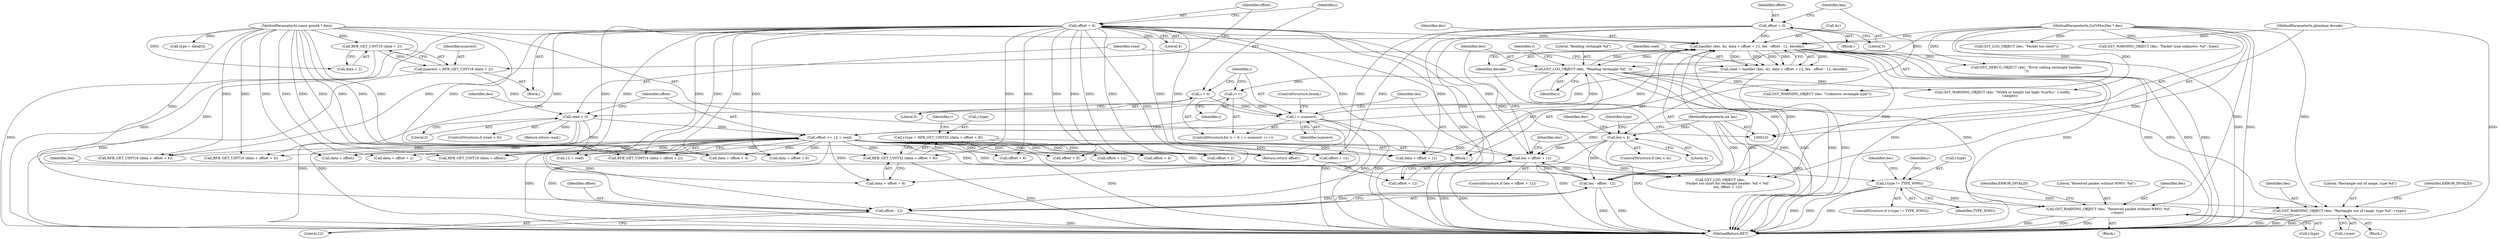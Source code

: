 digraph "0_gstreamer_4cb1bcf1422bbcd79c0f683edb7ee85e3f7a31fe@integer" {
"1000214" [label="(Call,r.type = RFB_GET_UINT32 (data + offset + 8))"];
"1000218" [label="(Call,RFB_GET_UINT32 (data + offset + 8))"];
"1000103" [label="(MethodParameterIn,const guint8 * data)"];
"1000141" [label="(Call,offset = 4)"];
"1000389" [label="(Call,offset += 12 + read)"];
"1000380" [label="(Call,read < 0)"];
"1000362" [label="(Call,read = handler (dec, &r, data + offset + 12, len - offset - 12, decode))"];
"1000364" [label="(Call,handler (dec, &r, data + offset + 12, len - offset - 12, decode))"];
"1000172" [label="(Call,GST_LOG_OBJECT (dec, \"Reading rectangle %d\", i))"];
"1000102" [label="(MethodParameterIn,GstVMncDec * dec)"];
"1000148" [label="(Call,i < numrect)"];
"1000151" [label="(Call,i++)"];
"1000145" [label="(Call,i = 0)"];
"1000133" [label="(Call,numrect = RFB_GET_UINT16 (data + 2))"];
"1000135" [label="(Call,RFB_GET_UINT16 (data + 2))"];
"1000109" [label="(Call,offset = 0)"];
"1000373" [label="(Call,len - offset - 12)"];
"1000113" [label="(Call,len < 4)"];
"1000104" [label="(MethodParameterIn,int len)"];
"1000157" [label="(Call,len < offset + 12)"];
"1000375" [label="(Call,offset - 12)"];
"1000105" [label="(MethodParameterIn,gboolean decode)"];
"1000225" [label="(Call,r.type != TYPE_WMVi)"];
"1000237" [label="(Call,GST_WARNING_OBJECT (dec, \"Received packet without WMVi: %d\",\n                r.type))"];
"1000274" [label="(Call,GST_WARNING_OBJECT (dec, \"Rectangle out of range, type %d\", r.type))"];
"1000365" [label="(Identifier,dec)"];
"1000189" [label="(Call,data + offset + 2)"];
"1000382" [label="(Literal,0)"];
"1000109" [label="(Call,offset = 0)"];
"1000274" [label="(Call,GST_WARNING_OBJECT (dec, \"Rectangle out of range, type %d\", r.type))"];
"1000391" [label="(Call,12 + read)"];
"1000117" [label="(Call,GST_LOG_OBJECT (dec, \"Packet too short\"))"];
"1000199" [label="(Call,data + offset + 4)"];
"1000114" [label="(Identifier,len)"];
"1000375" [label="(Call,offset - 12)"];
"1000402" [label="(Return,return offset;)"];
"1000180" [label="(Call,RFB_GET_UINT16 (data + offset))"];
"1000362" [label="(Call,read = handler (dec, &r, data + offset + 12, len - offset - 12, decode))"];
"1000363" [label="(Identifier,read)"];
"1000191" [label="(Call,offset + 2)"];
"1000376" [label="(Identifier,offset)"];
"1000131" [label="(Block,)"];
"1000377" [label="(Literal,12)"];
"1000175" [label="(Identifier,i)"];
"1000158" [label="(Identifier,len)"];
"1000218" [label="(Call,RFB_GET_UINT32 (data + offset + 8))"];
"1000134" [label="(Identifier,numrect)"];
"1000122" [label="(Call,type = data[0])"];
"1000103" [label="(MethodParameterIn,const guint8 * data)"];
"1000104" [label="(MethodParameterIn,int len)"];
"1000153" [label="(Block,)"];
"1000188" [label="(Call,RFB_GET_UINT16 (data + offset + 2))"];
"1000226" [label="(Call,r.type)"];
"1000277" [label="(Call,r.type)"];
"1000102" [label="(MethodParameterIn,GstVMncDec * dec)"];
"1000136" [label="(Call,data + 2)"];
"1000144" [label="(ControlStructure,for (i = 0; i < numrect; i++))"];
"1000275" [label="(Identifier,dec)"];
"1000174" [label="(Literal,\"Reading rectangle %d\")"];
"1000236" [label="(Block,)"];
"1000178" [label="(Identifier,r)"];
"1000118" [label="(Identifier,dec)"];
"1000173" [label="(Identifier,dec)"];
"1000147" [label="(Literal,0)"];
"1000150" [label="(Identifier,numrect)"];
"1000389" [label="(Call,offset += 12 + read)"];
"1000370" [label="(Call,offset + 12)"];
"1000112" [label="(ControlStructure,if (len < 4))"];
"1000227" [label="(Identifier,r)"];
"1000159" [label="(Call,offset + 12)"];
"1000366" [label="(Call,&r)"];
"1000238" [label="(Identifier,dec)"];
"1000224" [label="(ControlStructure,if (r.type != TYPE_WMVi))"];
"1000172" [label="(Call,GST_LOG_OBJECT (dec, \"Reading rectangle %d\", i))"];
"1000201" [label="(Call,offset + 4)"];
"1000234" [label="(Identifier,dec)"];
"1000209" [label="(Call,data + offset + 6)"];
"1000357" [label="(Call,GST_WARNING_OBJECT (dec, \"Unknown rectangle type\"))"];
"1000164" [label="(Identifier,dec)"];
"1000143" [label="(Literal,4)"];
"1000373" [label="(Call,len - offset - 12)"];
"1000105" [label="(MethodParameterIn,gboolean decode)"];
"1000385" [label="(Identifier,dec)"];
"1000142" [label="(Identifier,offset)"];
"1000368" [label="(Call,data + offset + 12)"];
"1000244" [label="(Identifier,ERROR_INVALID)"];
"1000106" [label="(Block,)"];
"1000221" [label="(Call,offset + 8)"];
"1000151" [label="(Call,i++)"];
"1000237" [label="(Call,GST_WARNING_OBJECT (dec, \"Received packet without WMVi: %d\",\n                r.type))"];
"1000110" [label="(Identifier,offset)"];
"1000115" [label="(Literal,4)"];
"1000380" [label="(Call,read < 0)"];
"1000240" [label="(Call,r.type)"];
"1000133" [label="(Call,numrect = RFB_GET_UINT16 (data + 2))"];
"1000113" [label="(Call,len < 4)"];
"1000141" [label="(Call,offset = 4)"];
"1000396" [label="(Call,GST_WARNING_OBJECT (dec, \"Packet type unknown: %d\", type))"];
"1000379" [label="(ControlStructure,if (read < 0))"];
"1000276" [label="(Literal,\"Rectangle out of range, type %d\")"];
"1000387" [label="(Return,return read;)"];
"1000208" [label="(Call,RFB_GET_UINT16 (data + offset + 6))"];
"1000156" [label="(ControlStructure,if (len < offset + 12))"];
"1000211" [label="(Call,offset + 6)"];
"1000198" [label="(Call,RFB_GET_UINT16 (data + offset + 4))"];
"1000239" [label="(Literal,\"Received packet without WMVi: %d\")"];
"1000214" [label="(Call,r.type = RFB_GET_UINT32 (data + offset + 8))"];
"1000364" [label="(Call,handler (dec, &r, data + offset + 12, len - offset - 12, decode))"];
"1000296" [label="(Call,GST_WARNING_OBJECT (dec, \"Width or height too high: %ux%u\", r.width,\n              r.height))"];
"1000146" [label="(Identifier,i)"];
"1000111" [label="(Literal,0)"];
"1000394" [label="(ControlStructure,break;)"];
"1000219" [label="(Call,data + offset + 8)"];
"1000145" [label="(Call,i = 0)"];
"1000163" [label="(Call,GST_LOG_OBJECT (dec,\n              \"Packet too short for rectangle header: %d < %d\",\n              len, offset + 12))"];
"1000157" [label="(Call,len < offset + 12)"];
"1000167" [label="(Call,offset + 12)"];
"1000225" [label="(Call,r.type != TYPE_WMVi)"];
"1000135" [label="(Call,RFB_GET_UINT16 (data + 2))"];
"1000123" [label="(Identifier,type)"];
"1000152" [label="(Identifier,i)"];
"1000281" [label="(Identifier,ERROR_INVALID)"];
"1000390" [label="(Identifier,offset)"];
"1000149" [label="(Identifier,i)"];
"1000287" [label="(Identifier,r)"];
"1000273" [label="(Block,)"];
"1000378" [label="(Identifier,decode)"];
"1000181" [label="(Call,data + offset)"];
"1000404" [label="(MethodReturn,RET)"];
"1000381" [label="(Identifier,read)"];
"1000384" [label="(Call,GST_DEBUG_OBJECT (dec, \"Error calling rectangle handler\n\"))"];
"1000148" [label="(Call,i < numrect)"];
"1000215" [label="(Call,r.type)"];
"1000229" [label="(Identifier,TYPE_WMVi)"];
"1000374" [label="(Identifier,len)"];
"1000214" -> "1000153"  [label="AST: "];
"1000214" -> "1000218"  [label="CFG: "];
"1000215" -> "1000214"  [label="AST: "];
"1000218" -> "1000214"  [label="AST: "];
"1000227" -> "1000214"  [label="CFG: "];
"1000214" -> "1000404"  [label="DDG: "];
"1000218" -> "1000214"  [label="DDG: "];
"1000214" -> "1000225"  [label="DDG: "];
"1000218" -> "1000219"  [label="CFG: "];
"1000219" -> "1000218"  [label="AST: "];
"1000218" -> "1000404"  [label="DDG: "];
"1000103" -> "1000218"  [label="DDG: "];
"1000141" -> "1000218"  [label="DDG: "];
"1000389" -> "1000218"  [label="DDG: "];
"1000103" -> "1000101"  [label="AST: "];
"1000103" -> "1000404"  [label="DDG: "];
"1000103" -> "1000122"  [label="DDG: "];
"1000103" -> "1000135"  [label="DDG: "];
"1000103" -> "1000136"  [label="DDG: "];
"1000103" -> "1000180"  [label="DDG: "];
"1000103" -> "1000181"  [label="DDG: "];
"1000103" -> "1000188"  [label="DDG: "];
"1000103" -> "1000189"  [label="DDG: "];
"1000103" -> "1000198"  [label="DDG: "];
"1000103" -> "1000199"  [label="DDG: "];
"1000103" -> "1000208"  [label="DDG: "];
"1000103" -> "1000209"  [label="DDG: "];
"1000103" -> "1000219"  [label="DDG: "];
"1000103" -> "1000364"  [label="DDG: "];
"1000103" -> "1000368"  [label="DDG: "];
"1000141" -> "1000131"  [label="AST: "];
"1000141" -> "1000143"  [label="CFG: "];
"1000142" -> "1000141"  [label="AST: "];
"1000143" -> "1000141"  [label="AST: "];
"1000146" -> "1000141"  [label="CFG: "];
"1000141" -> "1000404"  [label="DDG: "];
"1000141" -> "1000157"  [label="DDG: "];
"1000141" -> "1000159"  [label="DDG: "];
"1000141" -> "1000163"  [label="DDG: "];
"1000141" -> "1000167"  [label="DDG: "];
"1000141" -> "1000180"  [label="DDG: "];
"1000141" -> "1000181"  [label="DDG: "];
"1000141" -> "1000188"  [label="DDG: "];
"1000141" -> "1000189"  [label="DDG: "];
"1000141" -> "1000191"  [label="DDG: "];
"1000141" -> "1000198"  [label="DDG: "];
"1000141" -> "1000199"  [label="DDG: "];
"1000141" -> "1000201"  [label="DDG: "];
"1000141" -> "1000208"  [label="DDG: "];
"1000141" -> "1000209"  [label="DDG: "];
"1000141" -> "1000211"  [label="DDG: "];
"1000141" -> "1000219"  [label="DDG: "];
"1000141" -> "1000221"  [label="DDG: "];
"1000141" -> "1000364"  [label="DDG: "];
"1000141" -> "1000368"  [label="DDG: "];
"1000141" -> "1000370"  [label="DDG: "];
"1000141" -> "1000375"  [label="DDG: "];
"1000141" -> "1000402"  [label="DDG: "];
"1000389" -> "1000153"  [label="AST: "];
"1000389" -> "1000391"  [label="CFG: "];
"1000390" -> "1000389"  [label="AST: "];
"1000391" -> "1000389"  [label="AST: "];
"1000152" -> "1000389"  [label="CFG: "];
"1000389" -> "1000404"  [label="DDG: "];
"1000389" -> "1000404"  [label="DDG: "];
"1000389" -> "1000157"  [label="DDG: "];
"1000389" -> "1000159"  [label="DDG: "];
"1000389" -> "1000163"  [label="DDG: "];
"1000389" -> "1000167"  [label="DDG: "];
"1000389" -> "1000180"  [label="DDG: "];
"1000389" -> "1000181"  [label="DDG: "];
"1000389" -> "1000188"  [label="DDG: "];
"1000389" -> "1000189"  [label="DDG: "];
"1000389" -> "1000191"  [label="DDG: "];
"1000389" -> "1000198"  [label="DDG: "];
"1000389" -> "1000199"  [label="DDG: "];
"1000389" -> "1000201"  [label="DDG: "];
"1000389" -> "1000208"  [label="DDG: "];
"1000389" -> "1000209"  [label="DDG: "];
"1000389" -> "1000211"  [label="DDG: "];
"1000389" -> "1000219"  [label="DDG: "];
"1000389" -> "1000221"  [label="DDG: "];
"1000389" -> "1000364"  [label="DDG: "];
"1000389" -> "1000368"  [label="DDG: "];
"1000389" -> "1000370"  [label="DDG: "];
"1000389" -> "1000375"  [label="DDG: "];
"1000380" -> "1000389"  [label="DDG: "];
"1000375" -> "1000389"  [label="DDG: "];
"1000389" -> "1000402"  [label="DDG: "];
"1000380" -> "1000379"  [label="AST: "];
"1000380" -> "1000382"  [label="CFG: "];
"1000381" -> "1000380"  [label="AST: "];
"1000382" -> "1000380"  [label="AST: "];
"1000385" -> "1000380"  [label="CFG: "];
"1000390" -> "1000380"  [label="CFG: "];
"1000380" -> "1000404"  [label="DDG: "];
"1000380" -> "1000404"  [label="DDG: "];
"1000362" -> "1000380"  [label="DDG: "];
"1000380" -> "1000387"  [label="DDG: "];
"1000380" -> "1000391"  [label="DDG: "];
"1000362" -> "1000153"  [label="AST: "];
"1000362" -> "1000364"  [label="CFG: "];
"1000363" -> "1000362"  [label="AST: "];
"1000364" -> "1000362"  [label="AST: "];
"1000381" -> "1000362"  [label="CFG: "];
"1000362" -> "1000404"  [label="DDG: "];
"1000364" -> "1000362"  [label="DDG: "];
"1000364" -> "1000362"  [label="DDG: "];
"1000364" -> "1000362"  [label="DDG: "];
"1000364" -> "1000362"  [label="DDG: "];
"1000364" -> "1000362"  [label="DDG: "];
"1000364" -> "1000378"  [label="CFG: "];
"1000365" -> "1000364"  [label="AST: "];
"1000366" -> "1000364"  [label="AST: "];
"1000368" -> "1000364"  [label="AST: "];
"1000373" -> "1000364"  [label="AST: "];
"1000378" -> "1000364"  [label="AST: "];
"1000364" -> "1000404"  [label="DDG: "];
"1000364" -> "1000404"  [label="DDG: "];
"1000364" -> "1000404"  [label="DDG: "];
"1000364" -> "1000404"  [label="DDG: "];
"1000364" -> "1000404"  [label="DDG: "];
"1000364" -> "1000163"  [label="DDG: "];
"1000364" -> "1000172"  [label="DDG: "];
"1000172" -> "1000364"  [label="DDG: "];
"1000102" -> "1000364"  [label="DDG: "];
"1000109" -> "1000364"  [label="DDG: "];
"1000373" -> "1000364"  [label="DDG: "];
"1000373" -> "1000364"  [label="DDG: "];
"1000105" -> "1000364"  [label="DDG: "];
"1000364" -> "1000384"  [label="DDG: "];
"1000172" -> "1000153"  [label="AST: "];
"1000172" -> "1000175"  [label="CFG: "];
"1000173" -> "1000172"  [label="AST: "];
"1000174" -> "1000172"  [label="AST: "];
"1000175" -> "1000172"  [label="AST: "];
"1000178" -> "1000172"  [label="CFG: "];
"1000172" -> "1000404"  [label="DDG: "];
"1000172" -> "1000404"  [label="DDG: "];
"1000172" -> "1000404"  [label="DDG: "];
"1000172" -> "1000151"  [label="DDG: "];
"1000102" -> "1000172"  [label="DDG: "];
"1000148" -> "1000172"  [label="DDG: "];
"1000172" -> "1000237"  [label="DDG: "];
"1000172" -> "1000274"  [label="DDG: "];
"1000172" -> "1000296"  [label="DDG: "];
"1000172" -> "1000357"  [label="DDG: "];
"1000102" -> "1000101"  [label="AST: "];
"1000102" -> "1000404"  [label="DDG: "];
"1000102" -> "1000117"  [label="DDG: "];
"1000102" -> "1000163"  [label="DDG: "];
"1000102" -> "1000237"  [label="DDG: "];
"1000102" -> "1000274"  [label="DDG: "];
"1000102" -> "1000296"  [label="DDG: "];
"1000102" -> "1000357"  [label="DDG: "];
"1000102" -> "1000384"  [label="DDG: "];
"1000102" -> "1000396"  [label="DDG: "];
"1000148" -> "1000144"  [label="AST: "];
"1000148" -> "1000150"  [label="CFG: "];
"1000149" -> "1000148"  [label="AST: "];
"1000150" -> "1000148"  [label="AST: "];
"1000158" -> "1000148"  [label="CFG: "];
"1000394" -> "1000148"  [label="CFG: "];
"1000148" -> "1000404"  [label="DDG: "];
"1000148" -> "1000404"  [label="DDG: "];
"1000148" -> "1000404"  [label="DDG: "];
"1000151" -> "1000148"  [label="DDG: "];
"1000145" -> "1000148"  [label="DDG: "];
"1000133" -> "1000148"  [label="DDG: "];
"1000151" -> "1000144"  [label="AST: "];
"1000151" -> "1000152"  [label="CFG: "];
"1000152" -> "1000151"  [label="AST: "];
"1000149" -> "1000151"  [label="CFG: "];
"1000145" -> "1000144"  [label="AST: "];
"1000145" -> "1000147"  [label="CFG: "];
"1000146" -> "1000145"  [label="AST: "];
"1000147" -> "1000145"  [label="AST: "];
"1000149" -> "1000145"  [label="CFG: "];
"1000133" -> "1000131"  [label="AST: "];
"1000133" -> "1000135"  [label="CFG: "];
"1000134" -> "1000133"  [label="AST: "];
"1000135" -> "1000133"  [label="AST: "];
"1000142" -> "1000133"  [label="CFG: "];
"1000133" -> "1000404"  [label="DDG: "];
"1000135" -> "1000133"  [label="DDG: "];
"1000135" -> "1000136"  [label="CFG: "];
"1000136" -> "1000135"  [label="AST: "];
"1000135" -> "1000404"  [label="DDG: "];
"1000109" -> "1000106"  [label="AST: "];
"1000109" -> "1000111"  [label="CFG: "];
"1000110" -> "1000109"  [label="AST: "];
"1000111" -> "1000109"  [label="AST: "];
"1000114" -> "1000109"  [label="CFG: "];
"1000109" -> "1000404"  [label="DDG: "];
"1000109" -> "1000368"  [label="DDG: "];
"1000109" -> "1000370"  [label="DDG: "];
"1000109" -> "1000375"  [label="DDG: "];
"1000109" -> "1000402"  [label="DDG: "];
"1000373" -> "1000375"  [label="CFG: "];
"1000374" -> "1000373"  [label="AST: "];
"1000375" -> "1000373"  [label="AST: "];
"1000378" -> "1000373"  [label="CFG: "];
"1000373" -> "1000404"  [label="DDG: "];
"1000373" -> "1000404"  [label="DDG: "];
"1000373" -> "1000157"  [label="DDG: "];
"1000113" -> "1000373"  [label="DDG: "];
"1000157" -> "1000373"  [label="DDG: "];
"1000104" -> "1000373"  [label="DDG: "];
"1000375" -> "1000373"  [label="DDG: "];
"1000375" -> "1000373"  [label="DDG: "];
"1000113" -> "1000112"  [label="AST: "];
"1000113" -> "1000115"  [label="CFG: "];
"1000114" -> "1000113"  [label="AST: "];
"1000115" -> "1000113"  [label="AST: "];
"1000118" -> "1000113"  [label="CFG: "];
"1000123" -> "1000113"  [label="CFG: "];
"1000113" -> "1000404"  [label="DDG: "];
"1000113" -> "1000404"  [label="DDG: "];
"1000104" -> "1000113"  [label="DDG: "];
"1000113" -> "1000157"  [label="DDG: "];
"1000104" -> "1000101"  [label="AST: "];
"1000104" -> "1000404"  [label="DDG: "];
"1000104" -> "1000157"  [label="DDG: "];
"1000104" -> "1000163"  [label="DDG: "];
"1000157" -> "1000156"  [label="AST: "];
"1000157" -> "1000159"  [label="CFG: "];
"1000158" -> "1000157"  [label="AST: "];
"1000159" -> "1000157"  [label="AST: "];
"1000164" -> "1000157"  [label="CFG: "];
"1000173" -> "1000157"  [label="CFG: "];
"1000157" -> "1000404"  [label="DDG: "];
"1000157" -> "1000404"  [label="DDG: "];
"1000157" -> "1000404"  [label="DDG: "];
"1000157" -> "1000163"  [label="DDG: "];
"1000375" -> "1000377"  [label="CFG: "];
"1000376" -> "1000375"  [label="AST: "];
"1000377" -> "1000375"  [label="AST: "];
"1000375" -> "1000404"  [label="DDG: "];
"1000105" -> "1000101"  [label="AST: "];
"1000105" -> "1000404"  [label="DDG: "];
"1000225" -> "1000224"  [label="AST: "];
"1000225" -> "1000229"  [label="CFG: "];
"1000226" -> "1000225"  [label="AST: "];
"1000229" -> "1000225"  [label="AST: "];
"1000234" -> "1000225"  [label="CFG: "];
"1000287" -> "1000225"  [label="CFG: "];
"1000225" -> "1000404"  [label="DDG: "];
"1000225" -> "1000404"  [label="DDG: "];
"1000225" -> "1000404"  [label="DDG: "];
"1000225" -> "1000237"  [label="DDG: "];
"1000225" -> "1000274"  [label="DDG: "];
"1000237" -> "1000236"  [label="AST: "];
"1000237" -> "1000240"  [label="CFG: "];
"1000238" -> "1000237"  [label="AST: "];
"1000239" -> "1000237"  [label="AST: "];
"1000240" -> "1000237"  [label="AST: "];
"1000244" -> "1000237"  [label="CFG: "];
"1000237" -> "1000404"  [label="DDG: "];
"1000237" -> "1000404"  [label="DDG: "];
"1000237" -> "1000404"  [label="DDG: "];
"1000274" -> "1000273"  [label="AST: "];
"1000274" -> "1000277"  [label="CFG: "];
"1000275" -> "1000274"  [label="AST: "];
"1000276" -> "1000274"  [label="AST: "];
"1000277" -> "1000274"  [label="AST: "];
"1000281" -> "1000274"  [label="CFG: "];
"1000274" -> "1000404"  [label="DDG: "];
"1000274" -> "1000404"  [label="DDG: "];
"1000274" -> "1000404"  [label="DDG: "];
}
